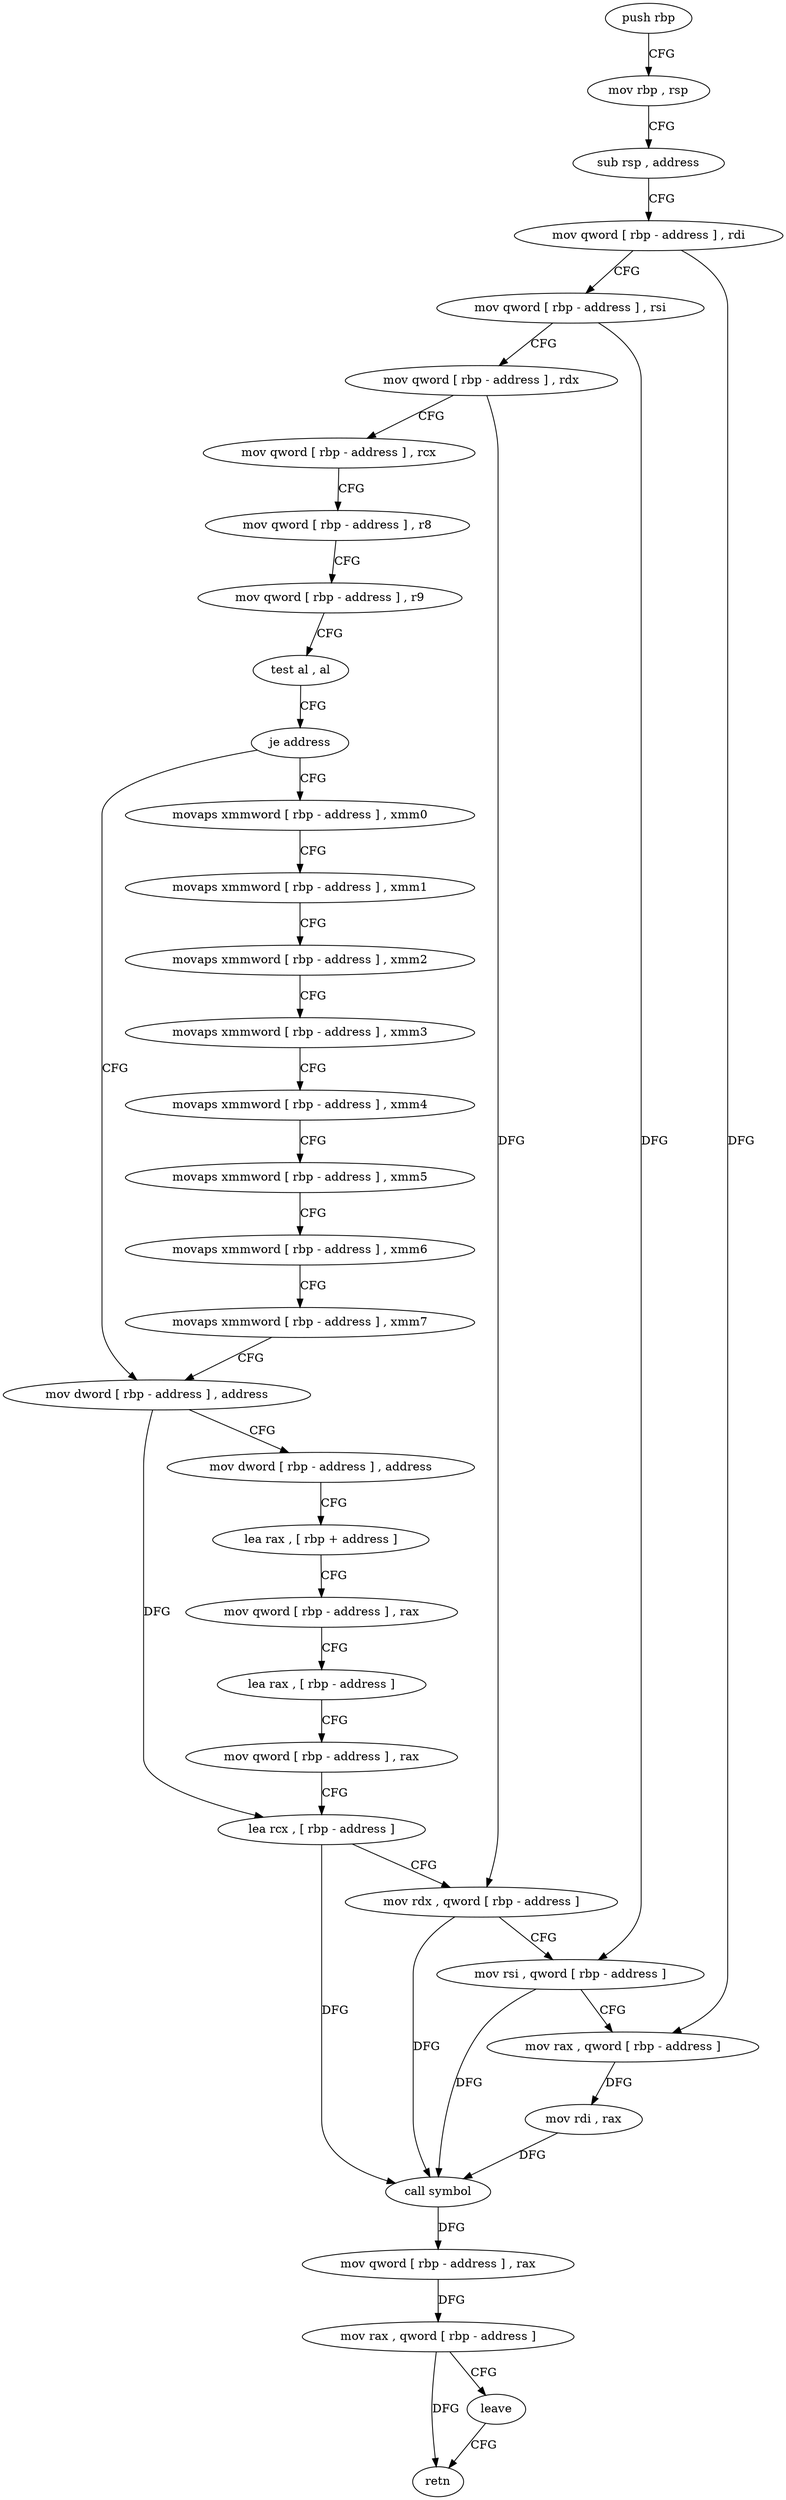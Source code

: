 digraph "func" {
"393374" [label = "push rbp" ]
"393375" [label = "mov rbp , rsp" ]
"393378" [label = "sub rsp , address" ]
"393385" [label = "mov qword [ rbp - address ] , rdi" ]
"393392" [label = "mov qword [ rbp - address ] , rsi" ]
"393399" [label = "mov qword [ rbp - address ] , rdx" ]
"393406" [label = "mov qword [ rbp - address ] , rcx" ]
"393413" [label = "mov qword [ rbp - address ] , r8" ]
"393420" [label = "mov qword [ rbp - address ] , r9" ]
"393427" [label = "test al , al" ]
"393429" [label = "je address" ]
"393463" [label = "mov dword [ rbp - address ] , address" ]
"393431" [label = "movaps xmmword [ rbp - address ] , xmm0" ]
"393473" [label = "mov dword [ rbp - address ] , address" ]
"393483" [label = "lea rax , [ rbp + address ]" ]
"393487" [label = "mov qword [ rbp - address ] , rax" ]
"393494" [label = "lea rax , [ rbp - address ]" ]
"393501" [label = "mov qword [ rbp - address ] , rax" ]
"393508" [label = "lea rcx , [ rbp - address ]" ]
"393515" [label = "mov rdx , qword [ rbp - address ]" ]
"393522" [label = "mov rsi , qword [ rbp - address ]" ]
"393529" [label = "mov rax , qword [ rbp - address ]" ]
"393536" [label = "mov rdi , rax" ]
"393539" [label = "call symbol" ]
"393544" [label = "mov qword [ rbp - address ] , rax" ]
"393551" [label = "mov rax , qword [ rbp - address ]" ]
"393558" [label = "leave" ]
"393559" [label = "retn" ]
"393435" [label = "movaps xmmword [ rbp - address ] , xmm1" ]
"393439" [label = "movaps xmmword [ rbp - address ] , xmm2" ]
"393443" [label = "movaps xmmword [ rbp - address ] , xmm3" ]
"393447" [label = "movaps xmmword [ rbp - address ] , xmm4" ]
"393451" [label = "movaps xmmword [ rbp - address ] , xmm5" ]
"393455" [label = "movaps xmmword [ rbp - address ] , xmm6" ]
"393459" [label = "movaps xmmword [ rbp - address ] , xmm7" ]
"393374" -> "393375" [ label = "CFG" ]
"393375" -> "393378" [ label = "CFG" ]
"393378" -> "393385" [ label = "CFG" ]
"393385" -> "393392" [ label = "CFG" ]
"393385" -> "393529" [ label = "DFG" ]
"393392" -> "393399" [ label = "CFG" ]
"393392" -> "393522" [ label = "DFG" ]
"393399" -> "393406" [ label = "CFG" ]
"393399" -> "393515" [ label = "DFG" ]
"393406" -> "393413" [ label = "CFG" ]
"393413" -> "393420" [ label = "CFG" ]
"393420" -> "393427" [ label = "CFG" ]
"393427" -> "393429" [ label = "CFG" ]
"393429" -> "393463" [ label = "CFG" ]
"393429" -> "393431" [ label = "CFG" ]
"393463" -> "393473" [ label = "CFG" ]
"393463" -> "393508" [ label = "DFG" ]
"393431" -> "393435" [ label = "CFG" ]
"393473" -> "393483" [ label = "CFG" ]
"393483" -> "393487" [ label = "CFG" ]
"393487" -> "393494" [ label = "CFG" ]
"393494" -> "393501" [ label = "CFG" ]
"393501" -> "393508" [ label = "CFG" ]
"393508" -> "393515" [ label = "CFG" ]
"393508" -> "393539" [ label = "DFG" ]
"393515" -> "393522" [ label = "CFG" ]
"393515" -> "393539" [ label = "DFG" ]
"393522" -> "393529" [ label = "CFG" ]
"393522" -> "393539" [ label = "DFG" ]
"393529" -> "393536" [ label = "DFG" ]
"393536" -> "393539" [ label = "DFG" ]
"393539" -> "393544" [ label = "DFG" ]
"393544" -> "393551" [ label = "DFG" ]
"393551" -> "393558" [ label = "CFG" ]
"393551" -> "393559" [ label = "DFG" ]
"393558" -> "393559" [ label = "CFG" ]
"393435" -> "393439" [ label = "CFG" ]
"393439" -> "393443" [ label = "CFG" ]
"393443" -> "393447" [ label = "CFG" ]
"393447" -> "393451" [ label = "CFG" ]
"393451" -> "393455" [ label = "CFG" ]
"393455" -> "393459" [ label = "CFG" ]
"393459" -> "393463" [ label = "CFG" ]
}
